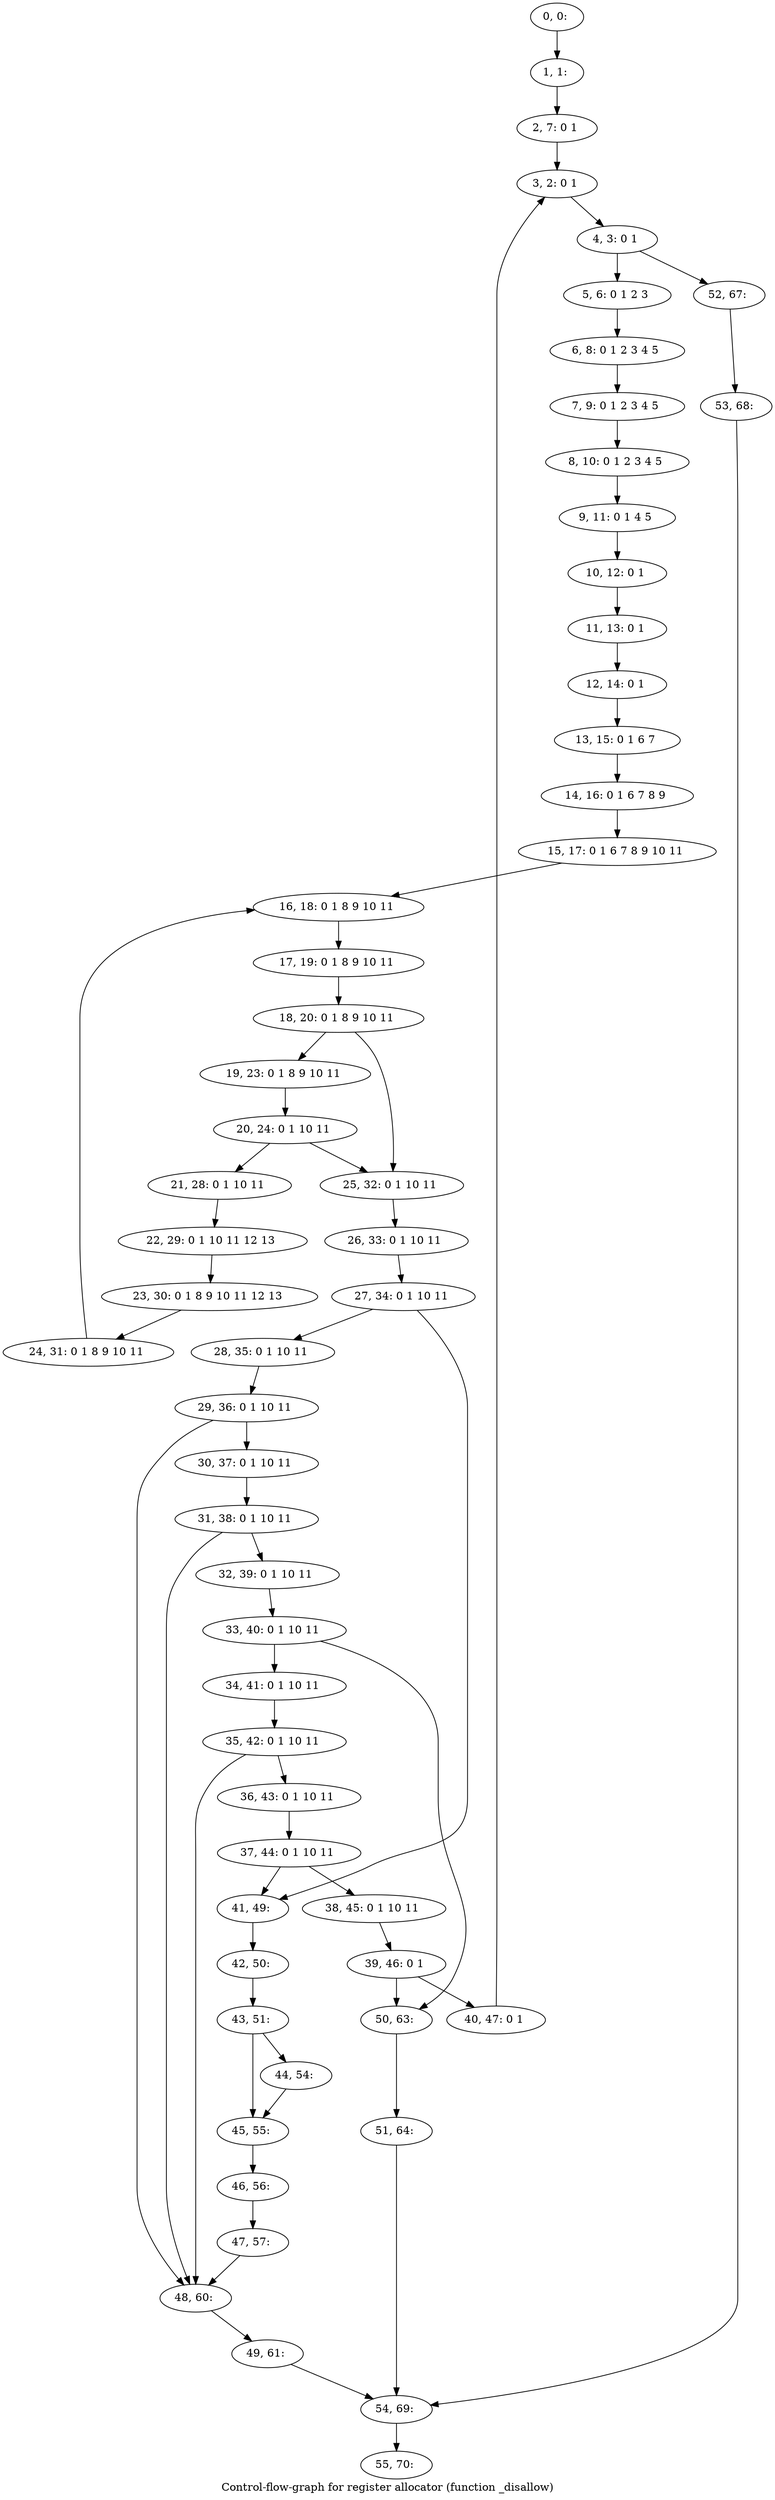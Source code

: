 digraph G {
graph [label="Control-flow-graph for register allocator (function _disallow)"]
0[label="0, 0: "];
1[label="1, 1: "];
2[label="2, 7: 0 1 "];
3[label="3, 2: 0 1 "];
4[label="4, 3: 0 1 "];
5[label="5, 6: 0 1 2 3 "];
6[label="6, 8: 0 1 2 3 4 5 "];
7[label="7, 9: 0 1 2 3 4 5 "];
8[label="8, 10: 0 1 2 3 4 5 "];
9[label="9, 11: 0 1 4 5 "];
10[label="10, 12: 0 1 "];
11[label="11, 13: 0 1 "];
12[label="12, 14: 0 1 "];
13[label="13, 15: 0 1 6 7 "];
14[label="14, 16: 0 1 6 7 8 9 "];
15[label="15, 17: 0 1 6 7 8 9 10 11 "];
16[label="16, 18: 0 1 8 9 10 11 "];
17[label="17, 19: 0 1 8 9 10 11 "];
18[label="18, 20: 0 1 8 9 10 11 "];
19[label="19, 23: 0 1 8 9 10 11 "];
20[label="20, 24: 0 1 10 11 "];
21[label="21, 28: 0 1 10 11 "];
22[label="22, 29: 0 1 10 11 12 13 "];
23[label="23, 30: 0 1 8 9 10 11 12 13 "];
24[label="24, 31: 0 1 8 9 10 11 "];
25[label="25, 32: 0 1 10 11 "];
26[label="26, 33: 0 1 10 11 "];
27[label="27, 34: 0 1 10 11 "];
28[label="28, 35: 0 1 10 11 "];
29[label="29, 36: 0 1 10 11 "];
30[label="30, 37: 0 1 10 11 "];
31[label="31, 38: 0 1 10 11 "];
32[label="32, 39: 0 1 10 11 "];
33[label="33, 40: 0 1 10 11 "];
34[label="34, 41: 0 1 10 11 "];
35[label="35, 42: 0 1 10 11 "];
36[label="36, 43: 0 1 10 11 "];
37[label="37, 44: 0 1 10 11 "];
38[label="38, 45: 0 1 10 11 "];
39[label="39, 46: 0 1 "];
40[label="40, 47: 0 1 "];
41[label="41, 49: "];
42[label="42, 50: "];
43[label="43, 51: "];
44[label="44, 54: "];
45[label="45, 55: "];
46[label="46, 56: "];
47[label="47, 57: "];
48[label="48, 60: "];
49[label="49, 61: "];
50[label="50, 63: "];
51[label="51, 64: "];
52[label="52, 67: "];
53[label="53, 68: "];
54[label="54, 69: "];
55[label="55, 70: "];
0->1 ;
1->2 ;
2->3 ;
3->4 ;
4->5 ;
4->52 ;
5->6 ;
6->7 ;
7->8 ;
8->9 ;
9->10 ;
10->11 ;
11->12 ;
12->13 ;
13->14 ;
14->15 ;
15->16 ;
16->17 ;
17->18 ;
18->19 ;
18->25 ;
19->20 ;
20->21 ;
20->25 ;
21->22 ;
22->23 ;
23->24 ;
24->16 ;
25->26 ;
26->27 ;
27->28 ;
27->41 ;
28->29 ;
29->30 ;
29->48 ;
30->31 ;
31->32 ;
31->48 ;
32->33 ;
33->34 ;
33->50 ;
34->35 ;
35->36 ;
35->48 ;
36->37 ;
37->38 ;
37->41 ;
38->39 ;
39->40 ;
39->50 ;
40->3 ;
41->42 ;
42->43 ;
43->44 ;
43->45 ;
44->45 ;
45->46 ;
46->47 ;
47->48 ;
48->49 ;
49->54 ;
50->51 ;
51->54 ;
52->53 ;
53->54 ;
54->55 ;
}

